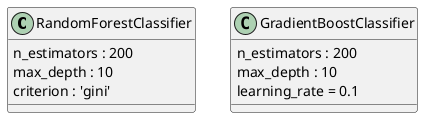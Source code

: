 @startuml
'https://plantuml.com/class-diagram


class RandomForestClassifier {
n_estimators : 200
max_depth : 10
criterion : 'gini'
}

class GradientBoostClassifier{
n_estimators : 200
max_depth : 10
learning_rate = 0.1
}

@enduml